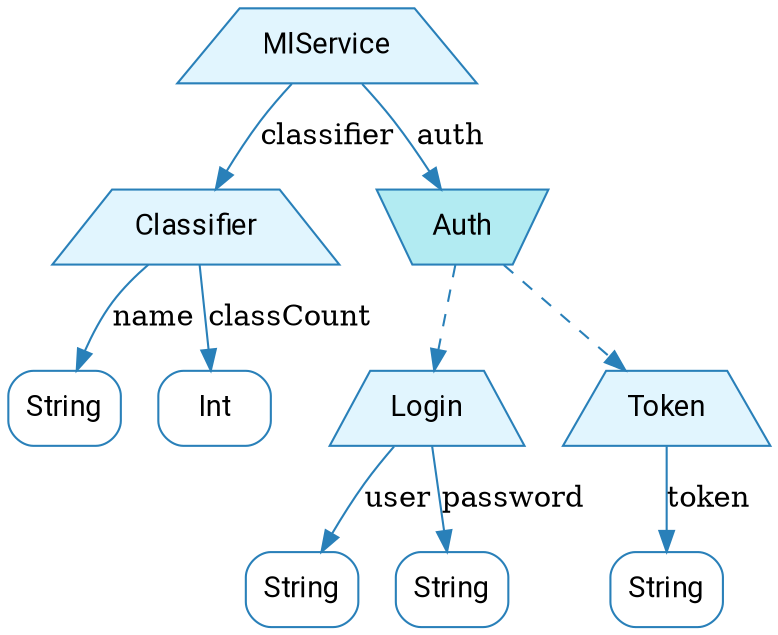 digraph {
    bgcolor=transparent

    // Default theme
    node[shape="rectangle" style="rounded,filled" color="#2980B9" fontname="Segoe UI,Roboto,Helvetica,Arial,sans-serif" fillcolor="#ffffff" fontcolor="#000000"]
    edge [color="#2980B9" fontcolor="#000000"]

    // product types
    mlService, classifier, login, token [shape=trapezium style=filled fillcolor="#e1f5fe"]

    // sum types
    auth[shape=invtrapezium, style=filled fillcolor="#b2ebf2"]

    // Lit nodes
    mlService, classifier, classifier_name [color="#2980B9", fontcolor="#000000"]
    mlService, classifier [fillcolor="#e1f5fe"]


    mlService[label=MlService]

    classifier[label=Classifier]
    classifier_name[label=String shape=box]
    classifier_classCount[label=Int shape=box]

    auth[label=Auth]

    login[label=Login]
    login_user[label=String shape=box]
    login_password[label=String shape=box]

    token[label=Token]
    token_token[label=String shape=box]

    mlService -> classifier [label=classifier]
    mlService -> auth [label=auth]

    classifier -> classifier_name [label=name]
    classifier -> classifier_classCount [label=classCount]

    token -> token_token [label=token]

    login -> login_user [label=user]
    login -> login_password [label=password]

    auth -> token[style=dashed]
    auth -> login[style=dashed]
}
